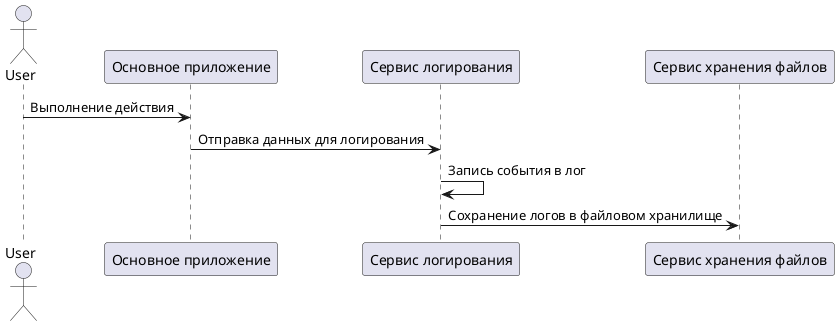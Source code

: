 @startuml LoggingServiceSequence

actor User
participant "Основное приложение" as App
participant "Сервис логирования" as Logging
participant "Сервис хранения файлов" as FileStorage

User -> App : Выполнение действия
App -> Logging : Отправка данных для логирования
Logging -> Logging : Запись события в лог
Logging -> FileStorage : Сохранение логов в файловом хранилище

@enduml
